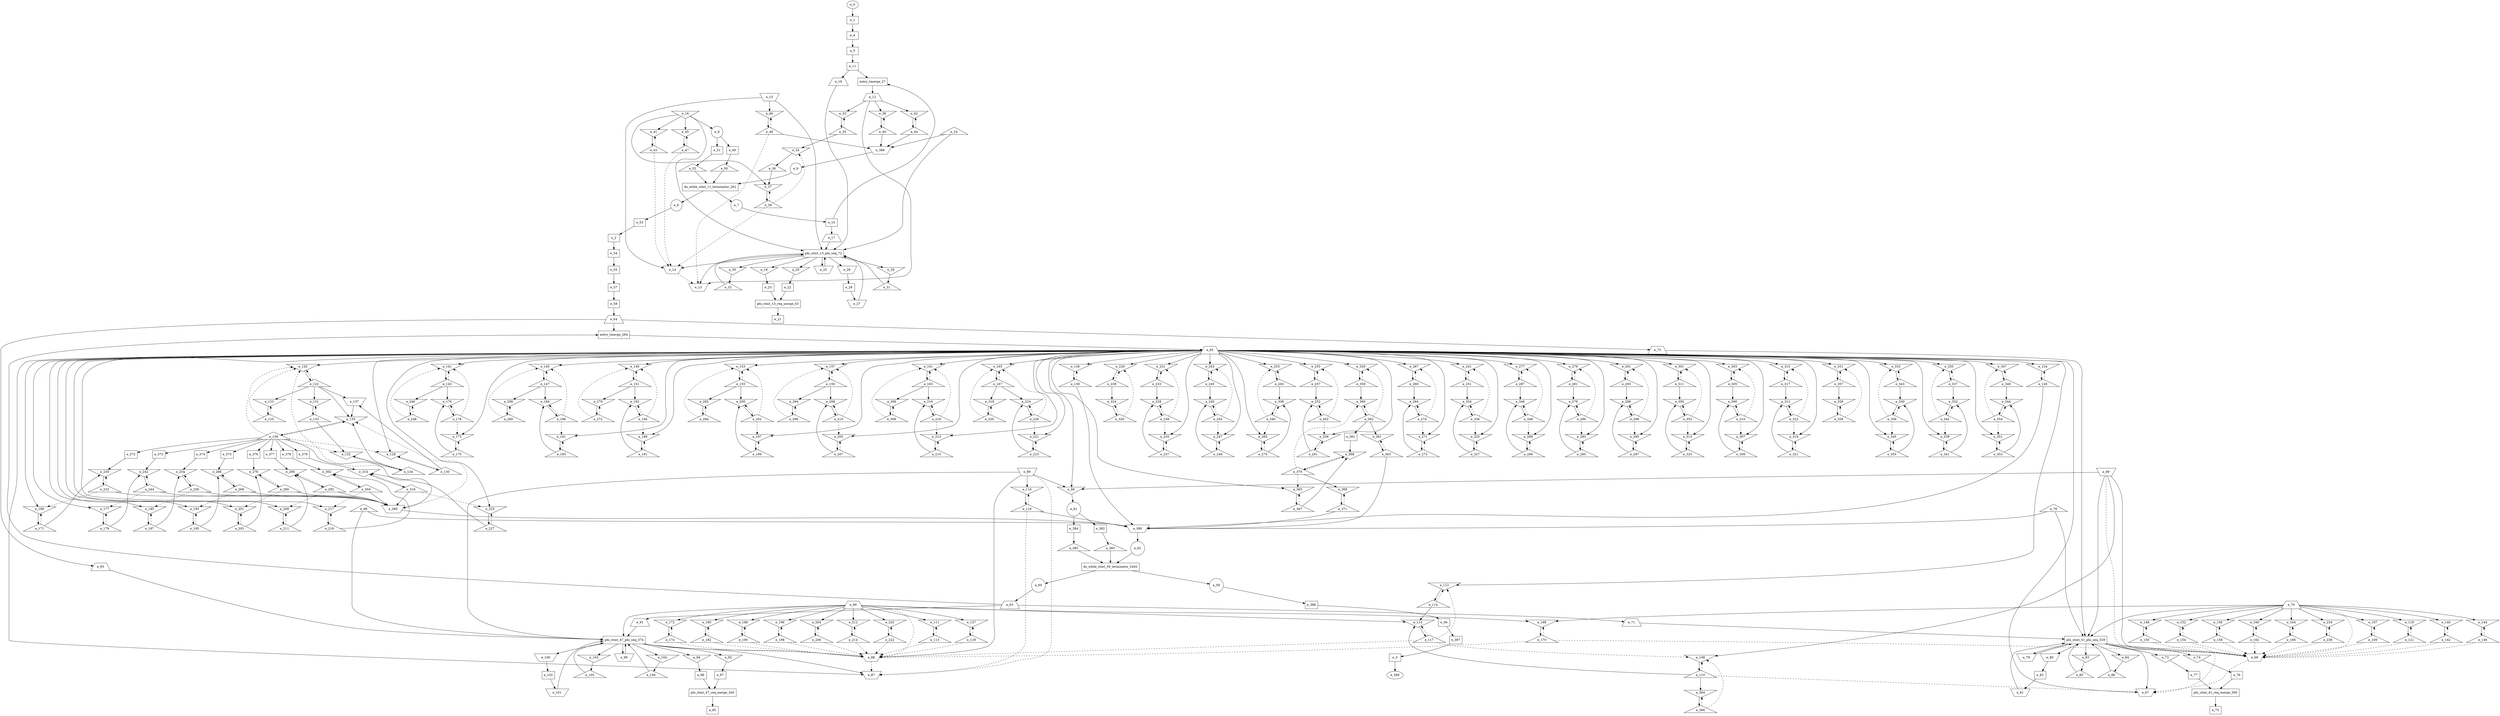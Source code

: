 digraph control_path {
  e_0: entry_node : n ;
  e_1 [shape = dot];
  e_2 [shape = dot];
  e_3 [shape = dot];
  e_4 [shape = dot];
  e_5 [shape = dot];
  e_6 [shape = circle];
  e_7 [shape = circle];
  e_8 [shape = circle];
  e_9 [shape = circle];
  e_10 [shape = dot];
  e_11 [shape = dot];
  e_12 [shape = trapezium];
  e_13 [shape = invtrapezium];
  e_14 [shape = invtrapezium];
  e_15 [shape = invtrapezium];
  e_16 [shape = invtriangle];
  e_17 [shape = trapezium];
  e_18 [shape = invtriangle];
  e_19 [shape = trapezium];
  e_20 [shape = invtriangle];
  e_21 [shape = dot];
  e_22 [shape = dot];
  e_23 [shape = dot];
  e_24 [shape = triangle];
  e_25 [shape = invtrapezium];
  e_26 [shape = invtrapezium];
  e_27 [shape = invtrapezium];
  e_28 [shape = dot];
  e_29 [shape = invtriangle];
  e_30 [shape = invtriangle];
  e_31 [shape = triangle];
  e_32 [shape = triangle];
  e_33 [shape = invtriangle];
  e_34 [shape = invtriangle];
  e_35 [shape = triangle];
  e_36 [shape = triangle];
  e_37 [shape = invtriangle];
  e_38 [shape = invtriangle];
  e_39 [shape = triangle];
  e_40 [shape = triangle];
  e_41 [shape = invtriangle];
  e_42 [shape = invtriangle];
  e_43 [shape = triangle];
  e_44 [shape = triangle];
  e_45 [shape = invtriangle];
  e_46 [shape = invtriangle];
  e_47 [shape = triangle];
  e_48 [shape = triangle];
  e_49 [shape = dot];
  e_50 [shape = triangle];
  e_51 [shape = dot];
  e_52 [shape = triangle];
  e_53 [shape = dot];
  e_54 [shape = dot];
  e_55 [shape = dot];
  e_56 [shape = dot];
  e_57 [shape = dot];
  e_58 [shape = dot];
  e_59 [shape = circle];
  e_60 [shape = circle];
  e_61 [shape = circle];
  e_62 [shape = circle];
  e_63 [shape = trapezium];
  e_64 [shape = trapezium];
  e_65 [shape = trapezium];
  e_66 [shape = invtriangle];
  e_67 [shape = invtrapezium];
  e_68 [shape = invtrapezium];
  e_69 [shape = invtrapezium];
  e_70 [shape = trapezium];
  e_71 [shape = trapezium];
  e_72 [shape = invtriangle];
  e_73 [shape = trapezium];
  e_74 [shape = invtriangle];
  e_75 [shape = dot];
  e_76 [shape = dot];
  e_77 [shape = dot];
  e_78 [shape = triangle];
  e_79 [shape = invtrapezium];
  e_80 [shape = invtrapezium];
  e_81 [shape = invtrapezium];
  e_82 [shape = dot];
  e_83 [shape = invtriangle];
  e_84 [shape = invtriangle];
  e_85 [shape = triangle];
  e_86 [shape = triangle];
  e_87 [shape = invtrapezium];
  e_88 [shape = invtrapezium];
  e_89 [shape = invtrapezium];
  e_90 [shape = trapezium];
  e_91 [shape = trapezium];
  e_92 [shape = invtriangle];
  e_93 [shape = trapezium];
  e_94 [shape = invtriangle];
  e_95 [shape = dot];
  e_96 [shape = dot];
  e_97 [shape = dot];
  e_98 [shape = triangle];
  e_99 [shape = invtrapezium];
  e_100 [shape = invtrapezium];
  e_101 [shape = invtrapezium];
  e_102 [shape = dot];
  e_103 [shape = invtriangle];
  e_104 [shape = invtriangle];
  e_105 [shape = triangle];
  e_106 [shape = triangle];
  e_107 [shape = invtriangle];
  e_108 [shape = invtriangle];
  e_109 [shape = triangle];
  e_110 [shape = triangle];
  e_111 [shape = invtriangle];
  e_112 [shape = invtriangle];
  e_113 [shape = triangle];
  e_114 [shape = triangle];
  e_115 [shape = invtriangle];
  e_116 [shape = invtriangle];
  e_117 [shape = triangle];
  e_118 [shape = triangle];
  e_119 [shape = invtriangle];
  e_120 [shape = invtriangle];
  e_121 [shape = triangle];
  e_122 [shape = triangle];
  e_123 [shape = invtriangle];
  e_124 [shape = invtriangle];
  e_125 [shape = triangle];
  e_126 [shape = triangle];
  e_127 [shape = invtriangle];
  e_128 [shape = invtriangle];
  e_129 [shape = triangle];
  e_130 [shape = triangle];
  e_131 [shape = invtriangle];
  e_132 [shape = invtriangle];
  e_133 [shape = triangle];
  e_134 [shape = triangle];
  e_135 [shape = invtriangle];
  e_136 [shape = invtriangle];
  e_137 [shape = invtrapezium];
  e_138 [shape = triangle];
  e_139 [shape = triangle];
  e_140 [shape = invtriangle];
  e_141 [shape = invtriangle];
  e_142 [shape = triangle];
  e_143 [shape = triangle];
  e_144 [shape = invtriangle];
  e_145 [shape = invtriangle];
  e_146 [shape = triangle];
  e_147 [shape = triangle];
  e_148 [shape = invtriangle];
  e_149 [shape = invtriangle];
  e_150 [shape = triangle];
  e_151 [shape = triangle];
  e_152 [shape = invtriangle];
  e_153 [shape = invtriangle];
  e_154 [shape = triangle];
  e_155 [shape = triangle];
  e_156 [shape = invtriangle];
  e_157 [shape = invtriangle];
  e_158 [shape = triangle];
  e_159 [shape = triangle];
  e_160 [shape = invtriangle];
  e_161 [shape = invtriangle];
  e_162 [shape = triangle];
  e_163 [shape = triangle];
  e_164 [shape = invtriangle];
  e_165 [shape = invtriangle];
  e_166 [shape = triangle];
  e_167 [shape = triangle];
  e_168 [shape = invtriangle];
  e_169 [shape = invtriangle];
  e_170 [shape = triangle];
  e_171 [shape = triangle];
  e_172 [shape = invtriangle];
  e_173 [shape = invtriangle];
  e_174 [shape = triangle];
  e_175 [shape = triangle];
  e_176 [shape = invtriangle];
  e_177 [shape = invtriangle];
  e_178 [shape = triangle];
  e_179 [shape = triangle];
  e_180 [shape = invtriangle];
  e_181 [shape = invtriangle];
  e_182 [shape = triangle];
  e_183 [shape = triangle];
  e_184 [shape = invtriangle];
  e_185 [shape = invtriangle];
  e_186 [shape = triangle];
  e_187 [shape = triangle];
  e_188 [shape = invtriangle];
  e_189 [shape = invtriangle];
  e_190 [shape = triangle];
  e_191 [shape = triangle];
  e_192 [shape = invtriangle];
  e_193 [shape = invtriangle];
  e_194 [shape = triangle];
  e_195 [shape = triangle];
  e_196 [shape = invtriangle];
  e_197 [shape = invtriangle];
  e_198 [shape = triangle];
  e_199 [shape = triangle];
  e_200 [shape = invtriangle];
  e_201 [shape = invtriangle];
  e_202 [shape = triangle];
  e_203 [shape = triangle];
  e_204 [shape = invtriangle];
  e_205 [shape = invtriangle];
  e_206 [shape = triangle];
  e_207 [shape = triangle];
  e_208 [shape = invtriangle];
  e_209 [shape = invtriangle];
  e_210 [shape = triangle];
  e_211 [shape = triangle];
  e_212 [shape = invtriangle];
  e_213 [shape = invtriangle];
  e_214 [shape = triangle];
  e_215 [shape = triangle];
  e_216 [shape = invtriangle];
  e_217 [shape = invtriangle];
  e_218 [shape = triangle];
  e_219 [shape = triangle];
  e_220 [shape = invtriangle];
  e_221 [shape = invtriangle];
  e_222 [shape = triangle];
  e_223 [shape = triangle];
  e_224 [shape = invtriangle];
  e_225 [shape = invtriangle];
  e_226 [shape = triangle];
  e_227 [shape = triangle];
  e_228 [shape = invtriangle];
  e_229 [shape = invtriangle];
  e_230 [shape = invtriangle];
  e_231 [shape = invtriangle];
  e_232 [shape = triangle];
  e_233 [shape = triangle];
  e_234 [shape = invtriangle];
  e_235 [shape = invtriangle];
  e_236 [shape = triangle];
  e_237 [shape = triangle];
  e_238 [shape = triangle];
  e_239 [shape = triangle];
  e_240 [shape = invtriangle];
  e_241 [shape = invtriangle];
  e_242 [shape = invtriangle];
  e_243 [shape = invtriangle];
  e_244 [shape = triangle];
  e_245 [shape = triangle];
  e_246 [shape = invtriangle];
  e_247 [shape = invtriangle];
  e_248 [shape = triangle];
  e_249 [shape = triangle];
  e_250 [shape = triangle];
  e_251 [shape = triangle];
  e_252 [shape = invtriangle];
  e_253 [shape = invtriangle];
  e_254 [shape = invtriangle];
  e_255 [shape = invtriangle];
  e_256 [shape = triangle];
  e_257 [shape = triangle];
  e_258 [shape = invtriangle];
  e_259 [shape = invtriangle];
  e_260 [shape = triangle];
  e_261 [shape = triangle];
  e_262 [shape = triangle];
  e_263 [shape = triangle];
  e_264 [shape = invtriangle];
  e_265 [shape = invtriangle];
  e_266 [shape = invtriangle];
  e_267 [shape = invtriangle];
  e_268 [shape = triangle];
  e_269 [shape = triangle];
  e_270 [shape = invtriangle];
  e_271 [shape = invtriangle];
  e_272 [shape = triangle];
  e_273 [shape = triangle];
  e_274 [shape = triangle];
  e_275 [shape = triangle];
  e_276 [shape = invtriangle];
  e_277 [shape = invtriangle];
  e_278 [shape = invtriangle];
  e_279 [shape = invtriangle];
  e_280 [shape = triangle];
  e_281 [shape = triangle];
  e_282 [shape = invtriangle];
  e_283 [shape = invtriangle];
  e_284 [shape = triangle];
  e_285 [shape = triangle];
  e_286 [shape = triangle];
  e_287 [shape = triangle];
  e_288 [shape = invtriangle];
  e_289 [shape = invtriangle];
  e_290 [shape = invtriangle];
  e_291 [shape = invtriangle];
  e_292 [shape = triangle];
  e_293 [shape = triangle];
  e_294 [shape = invtriangle];
  e_295 [shape = invtriangle];
  e_296 [shape = triangle];
  e_297 [shape = triangle];
  e_298 [shape = triangle];
  e_299 [shape = triangle];
  e_300 [shape = invtriangle];
  e_301 [shape = invtriangle];
  e_302 [shape = invtriangle];
  e_303 [shape = invtriangle];
  e_304 [shape = triangle];
  e_305 [shape = triangle];
  e_306 [shape = invtriangle];
  e_307 [shape = invtriangle];
  e_308 [shape = triangle];
  e_309 [shape = triangle];
  e_310 [shape = triangle];
  e_311 [shape = triangle];
  e_312 [shape = invtriangle];
  e_313 [shape = invtriangle];
  e_314 [shape = invtriangle];
  e_315 [shape = invtriangle];
  e_316 [shape = triangle];
  e_317 [shape = triangle];
  e_318 [shape = invtriangle];
  e_319 [shape = invtriangle];
  e_320 [shape = triangle];
  e_321 [shape = triangle];
  e_322 [shape = triangle];
  e_323 [shape = triangle];
  e_324 [shape = invtriangle];
  e_325 [shape = invtriangle];
  e_326 [shape = triangle];
  e_327 [shape = triangle];
  e_328 [shape = invtriangle];
  e_329 [shape = invtriangle];
  e_330 [shape = invtriangle];
  e_331 [shape = invtriangle];
  e_332 [shape = invtriangle];
  e_333 [shape = invtriangle];
  e_334 [shape = invtriangle];
  e_335 [shape = invtriangle];
  e_336 [shape = triangle];
  e_337 [shape = triangle];
  e_338 [shape = invtriangle];
  e_339 [shape = invtriangle];
  e_340 [shape = triangle];
  e_341 [shape = triangle];
  e_342 [shape = triangle];
  e_343 [shape = triangle];
  e_344 [shape = invtriangle];
  e_345 [shape = invtriangle];
  e_346 [shape = invtriangle];
  e_347 [shape = invtriangle];
  e_348 [shape = triangle];
  e_349 [shape = triangle];
  e_350 [shape = invtriangle];
  e_351 [shape = invtriangle];
  e_352 [shape = triangle];
  e_353 [shape = triangle];
  e_354 [shape = triangle];
  e_355 [shape = triangle];
  e_356 [shape = triangle];
  e_357 [shape = triangle];
  e_358 [shape = triangle];
  e_359 [shape = triangle];
  e_360 [shape = invtriangle];
  e_361 [shape = invtriangle];
  e_362 [shape = triangle];
  e_363 [shape = triangle];
  e_364 [shape = invtriangle];
  e_365 [shape = invtriangle];
  e_366 [shape = triangle];
  e_367 [shape = triangle];
  e_368 [shape = invtriangle];
  e_369 [shape = invtriangle];
  e_370 [shape = triangle];
  e_371 [shape = triangle];
  e_372 [shape = dot];
  e_373 [shape = dot];
  e_374 [shape = dot];
  e_375 [shape = dot];
  e_376 [shape = dot];
  e_377 [shape = dot];
  e_378 [shape = dot];
  e_379 [shape = dot];
  e_380 [shape = invtrapezium];
  e_381 [shape = dot];
  e_382 [shape = dot];
  e_383 [shape = triangle];
  e_384 [shape = dot];
  e_385 [shape = triangle];
  e_386 [shape = dot];
  e_387 [shape = dot];
  e_388: exit_node : s ;
  e_389 [shape = invtrapezium];
  e_390 [shape = invtrapezium];
  e_0 -> e_1;
  e_53 -> e_2;
  e_387 -> e_3;
  e_1 -> e_4;
  e_4 -> e_5;
  e_16 -> e_8;
  e_389 -> e_9;
  e_7 -> e_10;
  e_5 -> e_11;
  e_12 -> e_13;
  e_14 -> e_13[style = dashed];
  e_48 -> e_13[style = dashed];
  e_15 -> e_14;
  e_39 -> e_14[style = dashed];
  e_43 -> e_14[style = dashed];
  e_47 -> e_14[style = dashed];
  e_10 -> e_17;
  e_11 -> e_19;
  e_20 -> e_22;
  e_18 -> e_23;
  e_28 -> e_27;
  e_26 -> e_28;
  e_29 -> e_31;
  e_30 -> e_32;
  e_12 -> e_33;
  e_35 -> e_33[style = dashed];
  e_35 -> e_34;
  e_39 -> e_34[style = dashed];
  e_33 -> e_35;
  e_34 -> e_36;
  e_16 -> e_37;
  e_36 -> e_37;
  e_39 -> e_37[style = dashed];
  e_12 -> e_38;
  e_40 -> e_38[style = dashed];
  e_37 -> e_39;
  e_38 -> e_40;
  e_16 -> e_41;
  e_43 -> e_41[style = dashed];
  e_12 -> e_42;
  e_44 -> e_42[style = dashed];
  e_41 -> e_43;
  e_42 -> e_44;
  e_16 -> e_45;
  e_47 -> e_45[style = dashed];
  e_15 -> e_46;
  e_48 -> e_46[style = dashed];
  e_45 -> e_47;
  e_46 -> e_48;
  e_8 -> e_49;
  e_49 -> e_50;
  e_8 -> e_51;
  e_51 -> e_52;
  e_6 -> e_53;
  e_2 -> e_54;
  e_54 -> e_55;
  e_386 -> e_56;
  e_55 -> e_57;
  e_57 -> e_58;
  e_66 -> e_61;
  e_390 -> e_62;
  e_60 -> e_63;
  e_58 -> e_64;
  e_69 -> e_66;
  e_89 -> e_66;
  e_65 -> e_66;
  e_65 -> e_67;
  e_69 -> e_67[style = dashed];
  e_68 -> e_67[style = dashed];
  e_110 -> e_67[style = dashed];
  e_69 -> e_68;
  e_142 -> e_68[style = dashed];
  e_146 -> e_68[style = dashed];
  e_150 -> e_68[style = dashed];
  e_154 -> e_68[style = dashed];
  e_158 -> e_68[style = dashed];
  e_70 -> e_68[style = dashed];
  e_109 -> e_68[style = dashed];
  e_162 -> e_68[style = dashed];
  e_166 -> e_68[style = dashed];
  e_170 -> e_68[style = dashed];
  e_121 -> e_68[style = dashed];
  e_236 -> e_68[style = dashed];
  e_63 -> e_71;
  e_64 -> e_73;
  e_74 -> e_76;
  e_72 -> e_77;
  e_82 -> e_81;
  e_80 -> e_82;
  e_83 -> e_85;
  e_84 -> e_86;
  e_65 -> e_87;
  e_88 -> e_87[style = dashed];
  e_89 -> e_87[style = dashed];
  e_118 -> e_87[style = dashed];
  e_89 -> e_88;
  e_117 -> e_88[style = dashed];
  e_90 -> e_88[style = dashed];
  e_113 -> e_88[style = dashed];
  e_170 -> e_88[style = dashed];
  e_174 -> e_88[style = dashed];
  e_182 -> e_88[style = dashed];
  e_190 -> e_88[style = dashed];
  e_198 -> e_88[style = dashed];
  e_206 -> e_88[style = dashed];
  e_129 -> e_88[style = dashed];
  e_214 -> e_88[style = dashed];
  e_222 -> e_88[style = dashed];
  e_63 -> e_91;
  e_64 -> e_93;
  e_94 -> e_96;
  e_92 -> e_97;
  e_102 -> e_101;
  e_100 -> e_102;
  e_103 -> e_105;
  e_104 -> e_106;
  e_70 -> e_107;
  e_109 -> e_107[style = dashed];
  e_69 -> e_108;
  e_117 -> e_108[style = dashed];
  e_110 -> e_108[style = dashed];
  e_366 -> e_108[style = dashed];
  e_107 -> e_109;
  e_108 -> e_110;
  e_90 -> e_111;
  e_113 -> e_111[style = dashed];
  e_65 -> e_112;
  e_117 -> e_112[style = dashed];
  e_114 -> e_112[style = dashed];
  e_111 -> e_113;
  e_112 -> e_114;
  e_90 -> e_115;
  e_114 -> e_115;
  e_110 -> e_115;
  e_117 -> e_115[style = dashed];
  e_89 -> e_116;
  e_118 -> e_116[style = dashed];
  e_115 -> e_117;
  e_116 -> e_118;
  e_70 -> e_119;
  e_121 -> e_119[style = dashed];
  e_65 -> e_120;
  e_138 -> e_120[style = dashed];
  e_134 -> e_120[style = dashed];
  e_122 -> e_120[style = dashed];
  e_125 -> e_120[style = dashed];
  e_119 -> e_121;
  e_120 -> e_122;
  e_122 -> e_123;
  e_125 -> e_123[style = dashed];
  e_65 -> e_124;
  e_126 -> e_124[style = dashed];
  e_123 -> e_125;
  e_124 -> e_126;
  e_90 -> e_127;
  e_129 -> e_127[style = dashed];
  e_65 -> e_128;
  e_138 -> e_128[style = dashed];
  e_130 -> e_128[style = dashed];
  e_127 -> e_129;
  e_128 -> e_130;
  e_122 -> e_131;
  e_133 -> e_131[style = dashed];
  e_133 -> e_132;
  e_138 -> e_132[style = dashed];
  e_134 -> e_132[style = dashed];
  e_131 -> e_133;
  e_132 -> e_134;
  e_137 -> e_135;
  e_134 -> e_135;
  e_122 -> e_135;
  e_138 -> e_135[style = dashed];
  e_380 -> e_135[style = dashed];
  e_65 -> e_136;
  e_139 -> e_136[style = dashed];
  e_130 -> e_137;
  e_122 -> e_137;
  e_135 -> e_138;
  e_136 -> e_139;
  e_70 -> e_140;
  e_142 -> e_140[style = dashed];
  e_65 -> e_141;
  e_143 -> e_141[style = dashed];
  e_178 -> e_141[style = dashed];
  e_248 -> e_141[style = dashed];
  e_140 -> e_142;
  e_141 -> e_143;
  e_70 -> e_144;
  e_146 -> e_144[style = dashed];
  e_65 -> e_145;
  e_147 -> e_145[style = dashed];
  e_186 -> e_145[style = dashed];
  e_260 -> e_145[style = dashed];
  e_144 -> e_146;
  e_145 -> e_147;
  e_70 -> e_148;
  e_150 -> e_148[style = dashed];
  e_65 -> e_149;
  e_151 -> e_149[style = dashed];
  e_194 -> e_149[style = dashed];
  e_272 -> e_149[style = dashed];
  e_148 -> e_150;
  e_149 -> e_151;
  e_70 -> e_152;
  e_154 -> e_152[style = dashed];
  e_65 -> e_153;
  e_155 -> e_153[style = dashed];
  e_202 -> e_153[style = dashed];
  e_284 -> e_153[style = dashed];
  e_152 -> e_154;
  e_153 -> e_155;
  e_70 -> e_156;
  e_158 -> e_156[style = dashed];
  e_65 -> e_157;
  e_159 -> e_157[style = dashed];
  e_210 -> e_157[style = dashed];
  e_296 -> e_157[style = dashed];
  e_156 -> e_158;
  e_157 -> e_159;
  e_70 -> e_160;
  e_162 -> e_160[style = dashed];
  e_65 -> e_161;
  e_163 -> e_161[style = dashed];
  e_218 -> e_161[style = dashed];
  e_308 -> e_161[style = dashed];
  e_160 -> e_162;
  e_161 -> e_163;
  e_70 -> e_164;
  e_166 -> e_164[style = dashed];
  e_65 -> e_165;
  e_167 -> e_165[style = dashed];
  e_226 -> e_165[style = dashed];
  e_320 -> e_165[style = dashed];
  e_164 -> e_166;
  e_165 -> e_167;
  e_70 -> e_168;
  e_90 -> e_168;
  e_170 -> e_168[style = dashed];
  e_65 -> e_169;
  e_171 -> e_169[style = dashed];
  e_232 -> e_169[style = dashed];
  e_168 -> e_170;
  e_169 -> e_171;
  e_90 -> e_172;
  e_174 -> e_172[style = dashed];
  e_65 -> e_173;
  e_175 -> e_173[style = dashed];
  e_178 -> e_173[style = dashed];
  e_172 -> e_174;
  e_173 -> e_175;
  e_143 -> e_176;
  e_175 -> e_176;
  e_178 -> e_176[style = dashed];
  e_65 -> e_177;
  e_179 -> e_177[style = dashed];
  e_244 -> e_177[style = dashed];
  e_176 -> e_178;
  e_177 -> e_179;
  e_90 -> e_180;
  e_182 -> e_180[style = dashed];
  e_65 -> e_181;
  e_183 -> e_181[style = dashed];
  e_186 -> e_181[style = dashed];
  e_180 -> e_182;
  e_181 -> e_183;
  e_147 -> e_184;
  e_183 -> e_184;
  e_186 -> e_184[style = dashed];
  e_65 -> e_185;
  e_187 -> e_185[style = dashed];
  e_256 -> e_185[style = dashed];
  e_184 -> e_186;
  e_185 -> e_187;
  e_90 -> e_188;
  e_190 -> e_188[style = dashed];
  e_65 -> e_189;
  e_191 -> e_189[style = dashed];
  e_194 -> e_189[style = dashed];
  e_188 -> e_190;
  e_189 -> e_191;
  e_151 -> e_192;
  e_191 -> e_192;
  e_194 -> e_192[style = dashed];
  e_65 -> e_193;
  e_195 -> e_193[style = dashed];
  e_268 -> e_193[style = dashed];
  e_192 -> e_194;
  e_193 -> e_195;
  e_90 -> e_196;
  e_198 -> e_196[style = dashed];
  e_65 -> e_197;
  e_199 -> e_197[style = dashed];
  e_202 -> e_197[style = dashed];
  e_196 -> e_198;
  e_197 -> e_199;
  e_155 -> e_200;
  e_199 -> e_200;
  e_202 -> e_200[style = dashed];
  e_65 -> e_201;
  e_203 -> e_201[style = dashed];
  e_280 -> e_201[style = dashed];
  e_200 -> e_202;
  e_201 -> e_203;
  e_90 -> e_204;
  e_206 -> e_204[style = dashed];
  e_65 -> e_205;
  e_207 -> e_205[style = dashed];
  e_210 -> e_205[style = dashed];
  e_204 -> e_206;
  e_205 -> e_207;
  e_159 -> e_208;
  e_207 -> e_208;
  e_210 -> e_208[style = dashed];
  e_65 -> e_209;
  e_211 -> e_209[style = dashed];
  e_292 -> e_209[style = dashed];
  e_208 -> e_210;
  e_209 -> e_211;
  e_90 -> e_212;
  e_214 -> e_212[style = dashed];
  e_65 -> e_213;
  e_215 -> e_213[style = dashed];
  e_218 -> e_213[style = dashed];
  e_212 -> e_214;
  e_213 -> e_215;
  e_163 -> e_216;
  e_215 -> e_216;
  e_218 -> e_216[style = dashed];
  e_65 -> e_217;
  e_219 -> e_217[style = dashed];
  e_304 -> e_217[style = dashed];
  e_216 -> e_218;
  e_217 -> e_219;
  e_90 -> e_220;
  e_222 -> e_220[style = dashed];
  e_65 -> e_221;
  e_223 -> e_221[style = dashed];
  e_226 -> e_221[style = dashed];
  e_220 -> e_222;
  e_221 -> e_223;
  e_167 -> e_224;
  e_223 -> e_224;
  e_226 -> e_224[style = dashed];
  e_65 -> e_225;
  e_227 -> e_225[style = dashed];
  e_316 -> e_225[style = dashed];
  e_224 -> e_226;
  e_225 -> e_227;
  e_233 -> e_228;
  e_237 -> e_228;
  e_238 -> e_228[style = dashed];
  e_65 -> e_229;
  e_239 -> e_229[style = dashed];
  e_326 -> e_229[style = dashed];
  e_171 -> e_230;
  e_372 -> e_230;
  e_232 -> e_230[style = dashed];
  e_65 -> e_231;
  e_233 -> e_231[style = dashed];
  e_238 -> e_231[style = dashed];
  e_230 -> e_232;
  e_231 -> e_233;
  e_70 -> e_234;
  e_236 -> e_234[style = dashed];
  e_65 -> e_235;
  e_237 -> e_235[style = dashed];
  e_238 -> e_235[style = dashed];
  e_234 -> e_236;
  e_235 -> e_237;
  e_228 -> e_238;
  e_229 -> e_239;
  e_245 -> e_240;
  e_249 -> e_240;
  e_250 -> e_240[style = dashed];
  e_65 -> e_241;
  e_251 -> e_241[style = dashed];
  e_336 -> e_241[style = dashed];
  e_179 -> e_242;
  e_373 -> e_242;
  e_244 -> e_242[style = dashed];
  e_65 -> e_243;
  e_245 -> e_243[style = dashed];
  e_250 -> e_243[style = dashed];
  e_242 -> e_244;
  e_243 -> e_245;
  e_143 -> e_246;
  e_248 -> e_246[style = dashed];
  e_65 -> e_247;
  e_249 -> e_247[style = dashed];
  e_250 -> e_247[style = dashed];
  e_246 -> e_248;
  e_247 -> e_249;
  e_240 -> e_250;
  e_241 -> e_251;
  e_257 -> e_252;
  e_261 -> e_252;
  e_262 -> e_252[style = dashed];
  e_65 -> e_253;
  e_263 -> e_253[style = dashed];
  e_340 -> e_253[style = dashed];
  e_187 -> e_254;
  e_374 -> e_254;
  e_256 -> e_254[style = dashed];
  e_65 -> e_255;
  e_257 -> e_255[style = dashed];
  e_262 -> e_255[style = dashed];
  e_254 -> e_256;
  e_255 -> e_257;
  e_147 -> e_258;
  e_260 -> e_258[style = dashed];
  e_65 -> e_259;
  e_261 -> e_259[style = dashed];
  e_262 -> e_259[style = dashed];
  e_258 -> e_260;
  e_259 -> e_261;
  e_252 -> e_262;
  e_253 -> e_263;
  e_269 -> e_264;
  e_273 -> e_264;
  e_274 -> e_264[style = dashed];
  e_65 -> e_265;
  e_275 -> e_265[style = dashed];
  e_340 -> e_265[style = dashed];
  e_195 -> e_266;
  e_375 -> e_266;
  e_268 -> e_266[style = dashed];
  e_65 -> e_267;
  e_269 -> e_267[style = dashed];
  e_274 -> e_267[style = dashed];
  e_266 -> e_268;
  e_267 -> e_269;
  e_151 -> e_270;
  e_272 -> e_270[style = dashed];
  e_65 -> e_271;
  e_273 -> e_271[style = dashed];
  e_274 -> e_271[style = dashed];
  e_270 -> e_272;
  e_271 -> e_273;
  e_264 -> e_274;
  e_265 -> e_275;
  e_281 -> e_276;
  e_285 -> e_276;
  e_286 -> e_276[style = dashed];
  e_65 -> e_277;
  e_287 -> e_277[style = dashed];
  e_348 -> e_277[style = dashed];
  e_203 -> e_278;
  e_376 -> e_278;
  e_280 -> e_278[style = dashed];
  e_65 -> e_279;
  e_281 -> e_279[style = dashed];
  e_286 -> e_279[style = dashed];
  e_278 -> e_280;
  e_279 -> e_281;
  e_155 -> e_282;
  e_284 -> e_282[style = dashed];
  e_65 -> e_283;
  e_285 -> e_283[style = dashed];
  e_286 -> e_283[style = dashed];
  e_282 -> e_284;
  e_283 -> e_285;
  e_276 -> e_286;
  e_277 -> e_287;
  e_293 -> e_288;
  e_297 -> e_288;
  e_298 -> e_288[style = dashed];
  e_65 -> e_289;
  e_299 -> e_289[style = dashed];
  e_348 -> e_289[style = dashed];
  e_211 -> e_290;
  e_377 -> e_290;
  e_292 -> e_290[style = dashed];
  e_65 -> e_291;
  e_293 -> e_291[style = dashed];
  e_298 -> e_291[style = dashed];
  e_290 -> e_292;
  e_291 -> e_293;
  e_159 -> e_294;
  e_296 -> e_294[style = dashed];
  e_65 -> e_295;
  e_297 -> e_295[style = dashed];
  e_298 -> e_295[style = dashed];
  e_294 -> e_296;
  e_295 -> e_297;
  e_288 -> e_298;
  e_289 -> e_299;
  e_305 -> e_300;
  e_309 -> e_300;
  e_310 -> e_300[style = dashed];
  e_65 -> e_301;
  e_311 -> e_301[style = dashed];
  e_352 -> e_301[style = dashed];
  e_219 -> e_302;
  e_378 -> e_302;
  e_304 -> e_302[style = dashed];
  e_65 -> e_303;
  e_305 -> e_303[style = dashed];
  e_310 -> e_303[style = dashed];
  e_302 -> e_304;
  e_303 -> e_305;
  e_163 -> e_306;
  e_308 -> e_306[style = dashed];
  e_65 -> e_307;
  e_309 -> e_307[style = dashed];
  e_310 -> e_307[style = dashed];
  e_306 -> e_308;
  e_307 -> e_309;
  e_300 -> e_310;
  e_301 -> e_311;
  e_317 -> e_312;
  e_321 -> e_312;
  e_322 -> e_312[style = dashed];
  e_65 -> e_313;
  e_323 -> e_313[style = dashed];
  e_352 -> e_313[style = dashed];
  e_227 -> e_314;
  e_379 -> e_314;
  e_316 -> e_314[style = dashed];
  e_65 -> e_315;
  e_317 -> e_315[style = dashed];
  e_322 -> e_315[style = dashed];
  e_314 -> e_316;
  e_315 -> e_317;
  e_167 -> e_318;
  e_320 -> e_318[style = dashed];
  e_65 -> e_319;
  e_321 -> e_319[style = dashed];
  e_322 -> e_319[style = dashed];
  e_318 -> e_320;
  e_319 -> e_321;
  e_312 -> e_322;
  e_313 -> e_323;
  e_239 -> e_324;
  e_326 -> e_324[style = dashed];
  e_65 -> e_325;
  e_327 -> e_325[style = dashed];
  e_336 -> e_325[style = dashed];
  e_324 -> e_326;
  e_325 -> e_327;
  e_357 -> e_328;
  e_358 -> e_328[style = dashed];
  e_65 -> e_329;
  e_359 -> e_329[style = dashed];
  e_362 -> e_329[style = dashed];
  e_343 -> e_330;
  e_355 -> e_330;
  e_356 -> e_330[style = dashed];
  e_65 -> e_331;
  e_357 -> e_331[style = dashed];
  e_358 -> e_331[style = dashed];
  e_337 -> e_332;
  e_341 -> e_332;
  e_342 -> e_332[style = dashed];
  e_65 -> e_333;
  e_343 -> e_333[style = dashed];
  e_356 -> e_333[style = dashed];
  e_251 -> e_334;
  e_327 -> e_334;
  e_336 -> e_334[style = dashed];
  e_65 -> e_335;
  e_337 -> e_335[style = dashed];
  e_342 -> e_335[style = dashed];
  e_334 -> e_336;
  e_335 -> e_337;
  e_263 -> e_338;
  e_275 -> e_338;
  e_340 -> e_338[style = dashed];
  e_65 -> e_339;
  e_341 -> e_339[style = dashed];
  e_342 -> e_339[style = dashed];
  e_338 -> e_340;
  e_339 -> e_341;
  e_332 -> e_342;
  e_333 -> e_343;
  e_349 -> e_344;
  e_353 -> e_344;
  e_354 -> e_344[style = dashed];
  e_65 -> e_345;
  e_355 -> e_345[style = dashed];
  e_356 -> e_345[style = dashed];
  e_287 -> e_346;
  e_299 -> e_346;
  e_348 -> e_346[style = dashed];
  e_65 -> e_347;
  e_349 -> e_347[style = dashed];
  e_354 -> e_347[style = dashed];
  e_346 -> e_348;
  e_347 -> e_349;
  e_311 -> e_350;
  e_323 -> e_350;
  e_352 -> e_350[style = dashed];
  e_65 -> e_351;
  e_353 -> e_351[style = dashed];
  e_354 -> e_351[style = dashed];
  e_350 -> e_352;
  e_351 -> e_353;
  e_344 -> e_354;
  e_345 -> e_355;
  e_330 -> e_356;
  e_331 -> e_357;
  e_328 -> e_358;
  e_329 -> e_359;
  e_359 -> e_360;
  e_362 -> e_360[style = dashed];
  e_370 -> e_360[style = dashed];
  e_362 -> e_361;
  e_363 -> e_361[style = dashed];
  e_360 -> e_362;
  e_361 -> e_363;
  e_110 -> e_364;
  e_366 -> e_364[style = dashed];
  e_65 -> e_365;
  e_367 -> e_365[style = dashed];
  e_370 -> e_365[style = dashed];
  e_364 -> e_366;
  e_365 -> e_367;
  e_367 -> e_368;
  e_381 -> e_368;
  e_370 -> e_368[style = dashed];
  e_370 -> e_369;
  e_371 -> e_369[style = dashed];
  e_368 -> e_370;
  e_369 -> e_371;
  e_138 -> e_372;
  e_138 -> e_373;
  e_138 -> e_374;
  e_138 -> e_375;
  e_138 -> e_376;
  e_138 -> e_377;
  e_138 -> e_378;
  e_138 -> e_379;
  e_138 -> e_380;
  e_232 -> e_380;
  e_244 -> e_380;
  e_256 -> e_380;
  e_268 -> e_380;
  e_280 -> e_380;
  e_292 -> e_380;
  e_304 -> e_380;
  e_316 -> e_380;
  e_362 -> e_381;
  e_61 -> e_382;
  e_382 -> e_383;
  e_61 -> e_384;
  e_384 -> e_385;
  e_59 -> e_386;
  e_56 -> e_387;
  e_3 -> e_388;
  e_24 -> e_389;
  e_40 -> e_389;
  e_44 -> e_389;
  e_48 -> e_389;
  e_139 -> e_390;
  e_78 -> e_390;
  e_98 -> e_390;
  e_118 -> e_390;
  e_126 -> e_390;
  e_363 -> e_390;
  e_371 -> e_390;
  e_380 -> e_390;
  do_while_stmt_11_terminator_261 [shape=rectangle];
e_9 -> do_while_stmt_11_terminator_261;
e_52 -> do_while_stmt_11_terminator_261;
e_50 -> do_while_stmt_11_terminator_261;
do_while_stmt_11_terminator_261 -> e_7;
do_while_stmt_11_terminator_261 -> e_6;
  phi_stmt_13_phi_seq_72 [shape=rectangle];
e_19 -> phi_stmt_13_phi_seq_72;
phi_stmt_13_phi_seq_72 -> e_25;
phi_stmt_13_phi_seq_72 -> e_26;
phi_stmt_13_phi_seq_72 -> e_20;
e_25 -> phi_stmt_13_phi_seq_72;
e_27 -> phi_stmt_13_phi_seq_72;
e_17 -> phi_stmt_13_phi_seq_72;
phi_stmt_13_phi_seq_72 -> e_29;
phi_stmt_13_phi_seq_72 -> e_30;
phi_stmt_13_phi_seq_72 -> e_18;
e_31 -> phi_stmt_13_phi_seq_72;
e_32 -> phi_stmt_13_phi_seq_72;
e_15 -> phi_stmt_13_phi_seq_72;
e_16 -> phi_stmt_13_phi_seq_72;
phi_stmt_13_phi_seq_72 -> e_13;
phi_stmt_13_phi_seq_72 -> e_14;
e_24 -> phi_stmt_13_phi_seq_72;
entry_tmerge_27 [shape = rectangle]; 
e_10 -> entry_tmerge_27;
e_11 -> entry_tmerge_27;
entry_tmerge_27 -> e_12;
phi_stmt_13_req_merge_43 [shape = rectangle]; 
e_22 -> phi_stmt_13_req_merge_43;
e_23 -> phi_stmt_13_req_merge_43;
phi_stmt_13_req_merge_43 -> e_21;
  do_while_stmt_39_terminator_2442 [shape=rectangle];
e_62 -> do_while_stmt_39_terminator_2442;
e_385 -> do_while_stmt_39_terminator_2442;
e_383 -> do_while_stmt_39_terminator_2442;
do_while_stmt_39_terminator_2442 -> e_60;
do_while_stmt_39_terminator_2442 -> e_59;
  phi_stmt_41_phi_seq_329 [shape=rectangle];
e_73 -> phi_stmt_41_phi_seq_329;
phi_stmt_41_phi_seq_329 -> e_79;
phi_stmt_41_phi_seq_329 -> e_80;
phi_stmt_41_phi_seq_329 -> e_74;
e_79 -> phi_stmt_41_phi_seq_329;
e_81 -> phi_stmt_41_phi_seq_329;
e_71 -> phi_stmt_41_phi_seq_329;
phi_stmt_41_phi_seq_329 -> e_83;
phi_stmt_41_phi_seq_329 -> e_84;
phi_stmt_41_phi_seq_329 -> e_72;
e_85 -> phi_stmt_41_phi_seq_329;
e_86 -> phi_stmt_41_phi_seq_329;
e_69 -> phi_stmt_41_phi_seq_329;
e_70 -> phi_stmt_41_phi_seq_329;
phi_stmt_41_phi_seq_329 -> e_67;
phi_stmt_41_phi_seq_329 -> e_68;
e_78 -> phi_stmt_41_phi_seq_329;
  phi_stmt_47_phi_seq_374 [shape=rectangle];
e_93 -> phi_stmt_47_phi_seq_374;
phi_stmt_47_phi_seq_374 -> e_99;
phi_stmt_47_phi_seq_374 -> e_100;
phi_stmt_47_phi_seq_374 -> e_94;
e_99 -> phi_stmt_47_phi_seq_374;
e_101 -> phi_stmt_47_phi_seq_374;
e_91 -> phi_stmt_47_phi_seq_374;
phi_stmt_47_phi_seq_374 -> e_103;
phi_stmt_47_phi_seq_374 -> e_104;
phi_stmt_47_phi_seq_374 -> e_92;
e_105 -> phi_stmt_47_phi_seq_374;
e_106 -> phi_stmt_47_phi_seq_374;
e_89 -> phi_stmt_47_phi_seq_374;
e_90 -> phi_stmt_47_phi_seq_374;
phi_stmt_47_phi_seq_374 -> e_87;
phi_stmt_47_phi_seq_374 -> e_88;
e_98 -> phi_stmt_47_phi_seq_374;
entry_tmerge_284 [shape = rectangle]; 
e_63 -> entry_tmerge_284;
e_64 -> entry_tmerge_284;
entry_tmerge_284 -> e_65;
phi_stmt_41_req_merge_300 [shape = rectangle]; 
e_76 -> phi_stmt_41_req_merge_300;
e_77 -> phi_stmt_41_req_merge_300;
phi_stmt_41_req_merge_300 -> e_75;
phi_stmt_47_req_merge_345 [shape = rectangle]; 
e_96 -> phi_stmt_47_req_merge_345;
e_97 -> phi_stmt_47_req_merge_345;
phi_stmt_47_req_merge_345 -> e_95;
}
